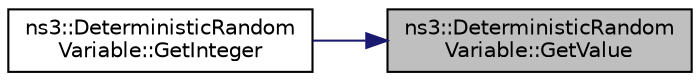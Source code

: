 digraph "ns3::DeterministicRandomVariable::GetValue"
{
 // LATEX_PDF_SIZE
  edge [fontname="Helvetica",fontsize="10",labelfontname="Helvetica",labelfontsize="10"];
  node [fontname="Helvetica",fontsize="10",shape=record];
  rankdir="RL";
  Node1 [label="ns3::DeterministicRandom\lVariable::GetValue",height=0.2,width=0.4,color="black", fillcolor="grey75", style="filled", fontcolor="black",tooltip="Returns the next value in the sequence."];
  Node1 -> Node2 [dir="back",color="midnightblue",fontsize="10",style="solid",fontname="Helvetica"];
  Node2 [label="ns3::DeterministicRandom\lVariable::GetInteger",height=0.2,width=0.4,color="black", fillcolor="white", style="filled",URL="$classns3_1_1_deterministic_random_variable.html#ae6a856a94af0f8ee7e6713806b6f9ef9",tooltip="Returns the next value in the sequence."];
}
